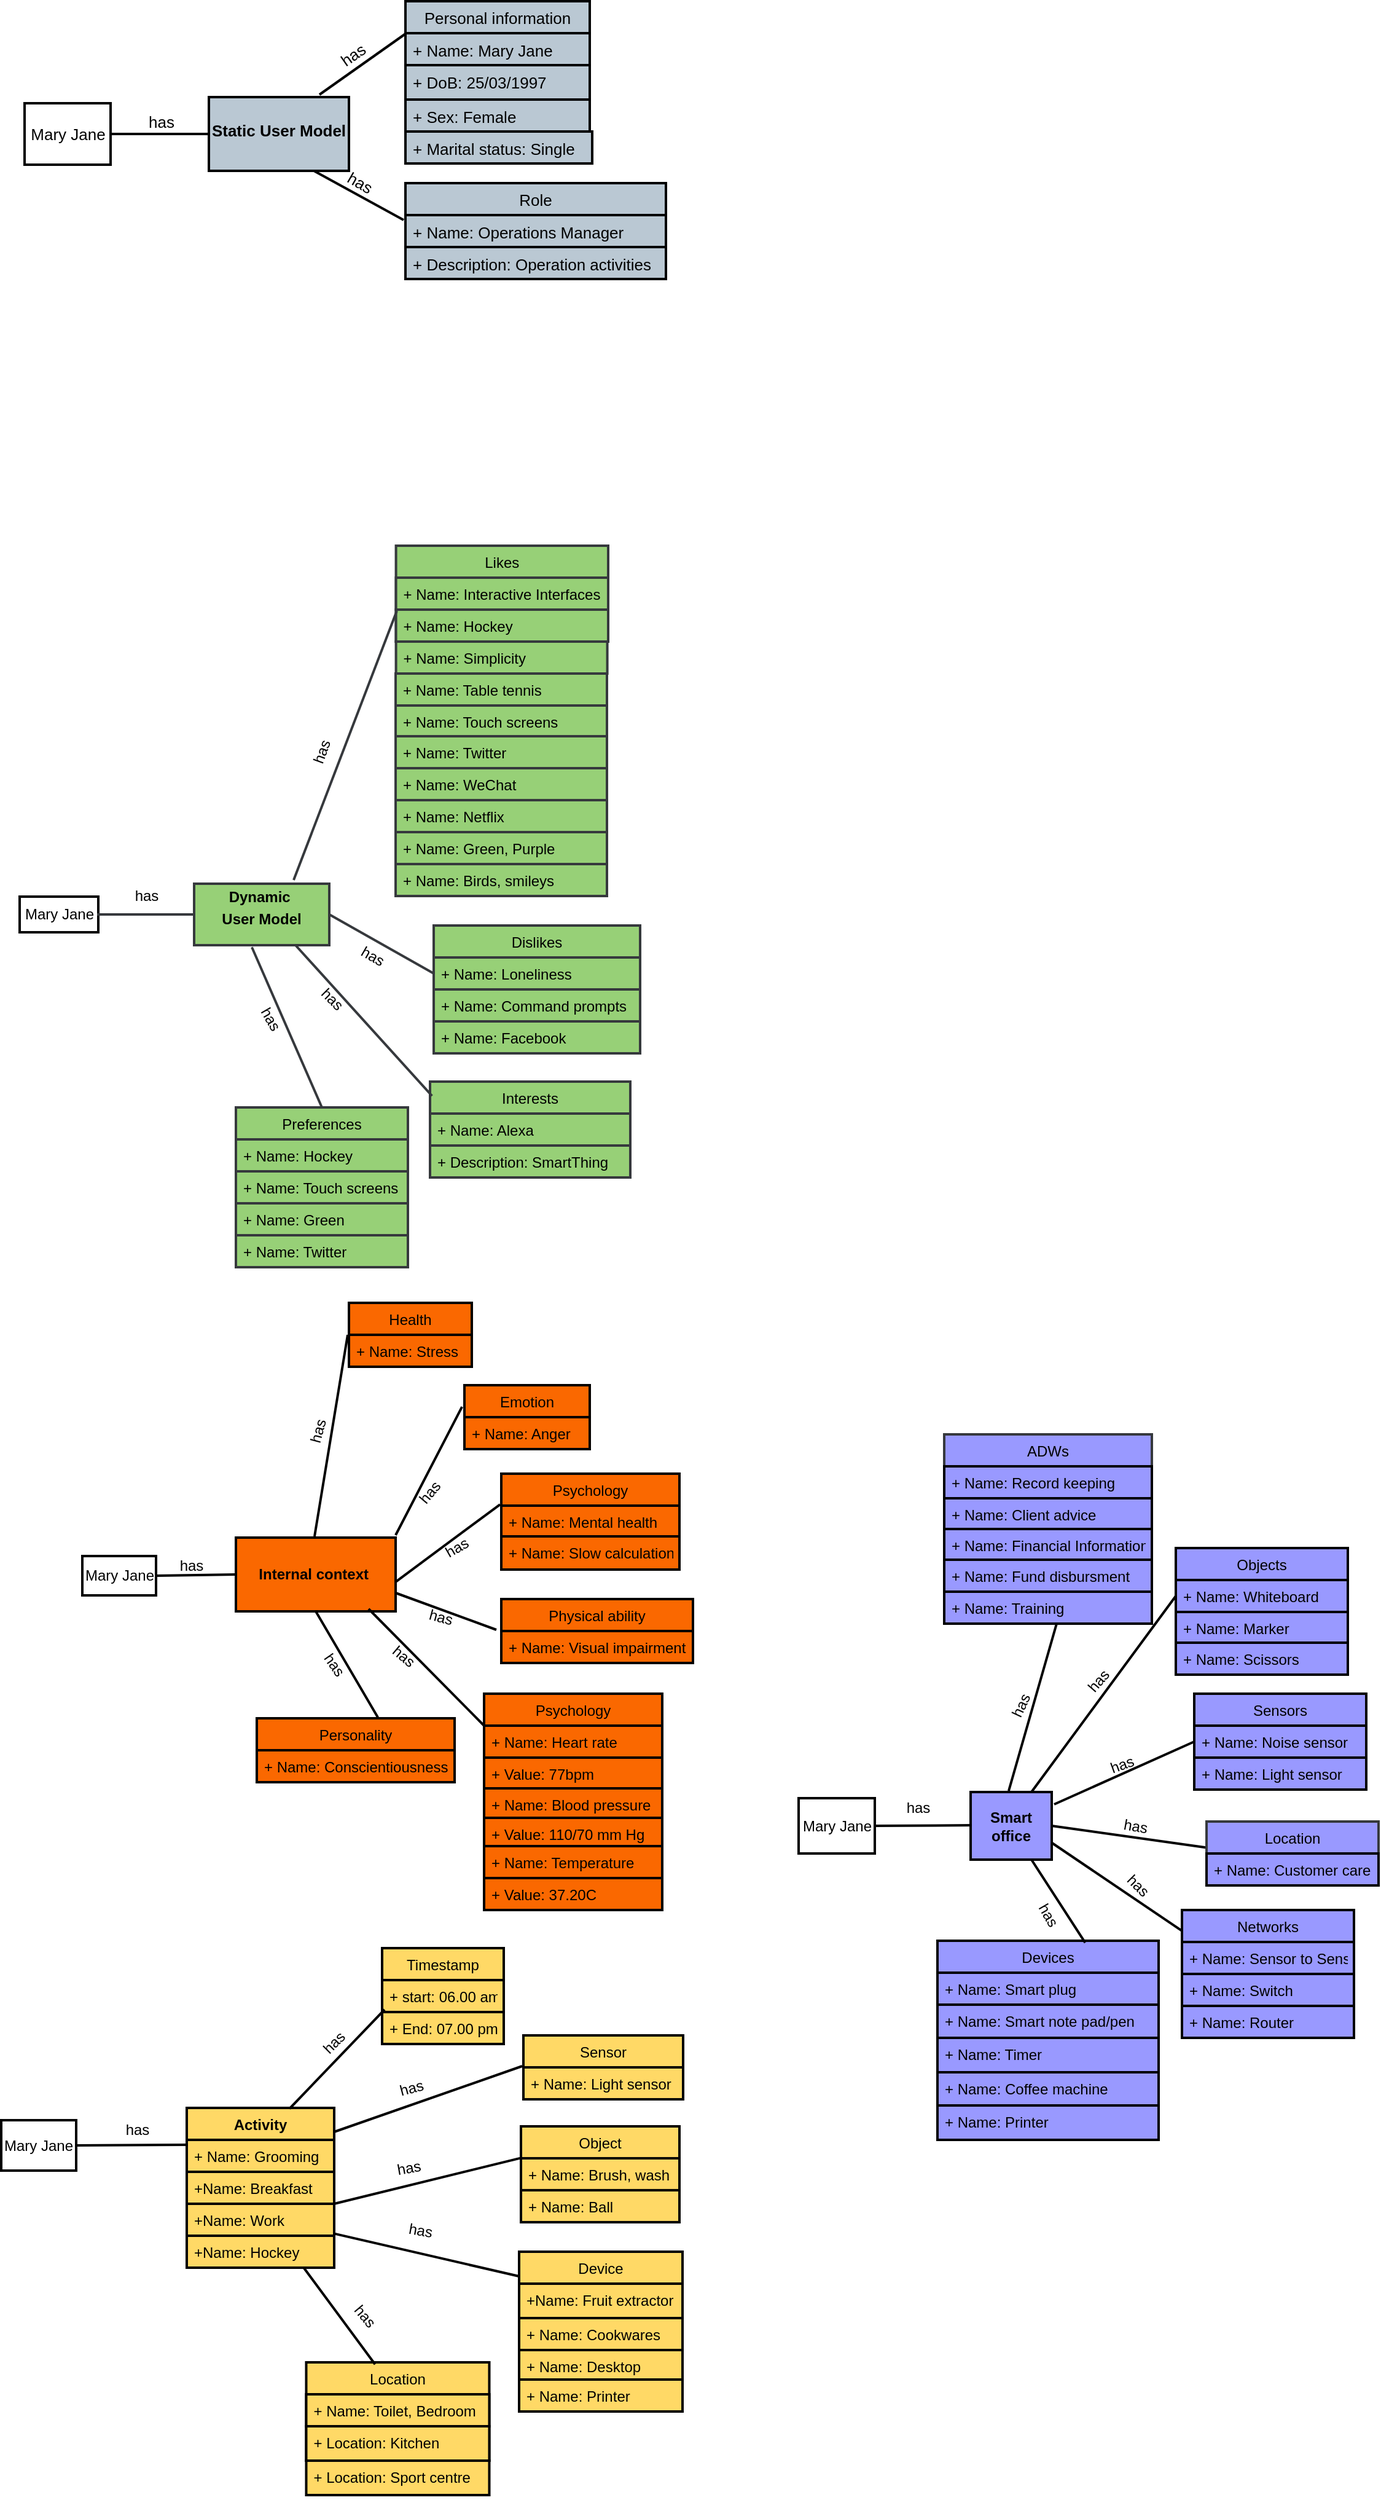 <mxfile version="20.5.3" type="github">
  <diagram id="Bp2Dv1LTaWJT7jzbfcM8" name="Page-1">
    <mxGraphModel dx="1422" dy="1513" grid="0" gridSize="10" guides="1" tooltips="1" connect="1" arrows="1" fold="1" page="1" pageScale="1" pageWidth="827" pageHeight="1169" math="0" shadow="0">
      <root>
        <mxCell id="0" />
        <mxCell id="1" parent="0" />
        <mxCell id="ATSnxGeb57XHxsGHP6tk-2" value="Personal information" style="swimlane;fontStyle=0;childLayout=stackLayout;horizontal=1;startSize=26;fillColor=#BAC8D3;horizontalStack=0;resizeParent=1;resizeParentMax=0;resizeLast=0;collapsible=1;marginBottom=0;strokeColor=#000000;strokeWidth=2;fontSize=13;" parent="1" vertex="1">
          <mxGeometry x="-442" y="-273" width="150" height="106" as="geometry" />
        </mxCell>
        <mxCell id="ATSnxGeb57XHxsGHP6tk-3" value="+ Name: Mary Jane" style="text;strokeColor=#000000;fillColor=#bac8d3;align=left;verticalAlign=top;spacingLeft=4;spacingRight=4;overflow=hidden;rotatable=0;points=[[0,0.5],[1,0.5]];portConstraint=eastwest;strokeWidth=2;fontSize=13;" parent="ATSnxGeb57XHxsGHP6tk-2" vertex="1">
          <mxGeometry y="26" width="150" height="26" as="geometry" />
        </mxCell>
        <mxCell id="ATSnxGeb57XHxsGHP6tk-4" value="+ DoB: 25/03/1997" style="text;strokeColor=#000000;fillColor=#bac8d3;align=left;verticalAlign=top;spacingLeft=4;spacingRight=4;overflow=hidden;rotatable=0;points=[[0,0.5],[1,0.5]];portConstraint=eastwest;strokeWidth=2;fontSize=13;" parent="ATSnxGeb57XHxsGHP6tk-2" vertex="1">
          <mxGeometry y="52" width="150" height="28" as="geometry" />
        </mxCell>
        <mxCell id="ATSnxGeb57XHxsGHP6tk-5" value="+ Sex: Female" style="text;strokeColor=#000000;fillColor=#bac8d3;align=left;verticalAlign=top;spacingLeft=4;spacingRight=4;overflow=hidden;rotatable=0;points=[[0,0.5],[1,0.5]];portConstraint=eastwest;strokeWidth=2;fontSize=13;" parent="ATSnxGeb57XHxsGHP6tk-2" vertex="1">
          <mxGeometry y="80" width="150" height="26" as="geometry" />
        </mxCell>
        <mxCell id="ATSnxGeb57XHxsGHP6tk-6" value="Role" style="swimlane;fontStyle=0;childLayout=stackLayout;horizontal=1;startSize=26;fillColor=#bac8d3;horizontalStack=0;resizeParent=1;resizeParentMax=0;resizeLast=0;collapsible=1;marginBottom=0;strokeColor=#000000;strokeWidth=2;fontSize=13;" parent="1" vertex="1">
          <mxGeometry x="-442" y="-125" width="212" height="78" as="geometry" />
        </mxCell>
        <mxCell id="ATSnxGeb57XHxsGHP6tk-7" value="+ Name: Operations Manager" style="text;strokeColor=#000000;fillColor=#bac8d3;align=left;verticalAlign=top;spacingLeft=4;spacingRight=4;overflow=hidden;rotatable=0;points=[[0,0.5],[1,0.5]];portConstraint=eastwest;strokeWidth=2;fontSize=13;" parent="ATSnxGeb57XHxsGHP6tk-6" vertex="1">
          <mxGeometry y="26" width="212" height="26" as="geometry" />
        </mxCell>
        <mxCell id="ATSnxGeb57XHxsGHP6tk-8" value="+ Description: Operation activities" style="text;strokeColor=#000000;fillColor=#bac8d3;align=left;verticalAlign=top;spacingLeft=4;spacingRight=4;overflow=hidden;rotatable=0;points=[[0,0.5],[1,0.5]];portConstraint=eastwest;strokeWidth=2;fontSize=13;" parent="ATSnxGeb57XHxsGHP6tk-6" vertex="1">
          <mxGeometry y="52" width="212" height="26" as="geometry" />
        </mxCell>
        <mxCell id="ATSnxGeb57XHxsGHP6tk-9" value="" style="endArrow=none;html=1;rounded=0;fillColor=#bac8d3;strokeColor=#000000;strokeWidth=2;entryX=0;entryY=0.25;entryDx=0;entryDy=0;fontSize=13;" parent="1" target="ATSnxGeb57XHxsGHP6tk-2" edge="1">
          <mxGeometry width="50" height="50" relative="1" as="geometry">
            <mxPoint x="-512" y="-197" as="sourcePoint" />
            <mxPoint x="-282" y="-315" as="targetPoint" />
          </mxGeometry>
        </mxCell>
        <mxCell id="ATSnxGeb57XHxsGHP6tk-10" value="" style="endArrow=none;html=1;rounded=0;exitX=0.75;exitY=1;exitDx=0;exitDy=0;entryX=-0.007;entryY=0.154;entryDx=0;entryDy=0;entryPerimeter=0;fillColor=#bac8d3;strokeColor=#000000;strokeWidth=2;fontSize=13;" parent="1" source="ATSnxGeb57XHxsGHP6tk-13" target="ATSnxGeb57XHxsGHP6tk-7" edge="1">
          <mxGeometry width="50" height="50" relative="1" as="geometry">
            <mxPoint x="-397" y="-175" as="sourcePoint" />
            <mxPoint x="-282" y="-115" as="targetPoint" />
          </mxGeometry>
        </mxCell>
        <mxCell id="ATSnxGeb57XHxsGHP6tk-11" value="has" style="text;html=1;align=center;verticalAlign=middle;resizable=0;points=[];autosize=1;rotation=30;strokeWidth=0;strokeColor=none;fontSize=13;" parent="1" vertex="1">
          <mxGeometry x="-495" y="-136" width="31" height="20" as="geometry" />
        </mxCell>
        <mxCell id="ATSnxGeb57XHxsGHP6tk-12" value="Mary Jane" style="html=1;strokeWidth=2;strokeColor=#000000;fontSize=13;" parent="1" vertex="1">
          <mxGeometry x="-752" y="-190" width="70" height="50" as="geometry" />
        </mxCell>
        <mxCell id="ATSnxGeb57XHxsGHP6tk-13" value="&lt;p style=&quot;margin: 4px 0px 0px; text-align: center; font-size: 13px;&quot;&gt;&lt;br style=&quot;font-size: 13px;&quot;&gt;&lt;b style=&quot;font-size: 13px;&quot;&gt;Static User Model&lt;/b&gt;&lt;/p&gt;" style="verticalAlign=top;align=left;overflow=fill;fontSize=13;fontFamily=Helvetica;html=1;strokeColor=#000000;strokeWidth=2;fillColor=#bac8d3;" parent="1" vertex="1">
          <mxGeometry x="-602" y="-195" width="114" height="60" as="geometry" />
        </mxCell>
        <mxCell id="ATSnxGeb57XHxsGHP6tk-14" value="" style="endArrow=none;html=1;rounded=0;strokeWidth=2;entryX=0;entryY=0.5;entryDx=0;entryDy=0;strokeColor=#000000;fontSize=13;" parent="1" target="ATSnxGeb57XHxsGHP6tk-13" edge="1">
          <mxGeometry width="50" height="50" relative="1" as="geometry">
            <mxPoint x="-682" y="-165" as="sourcePoint" />
            <mxPoint x="-532" y="-215" as="targetPoint" />
          </mxGeometry>
        </mxCell>
        <mxCell id="ATSnxGeb57XHxsGHP6tk-15" value="has" style="text;html=1;align=center;verticalAlign=middle;resizable=0;points=[];autosize=1;rotation=-35;strokeWidth=0;strokeColor=none;fontSize=13;" parent="1" vertex="1">
          <mxGeometry x="-501" y="-239" width="31" height="20" as="geometry" />
        </mxCell>
        <mxCell id="ATSnxGeb57XHxsGHP6tk-16" value="has" style="text;html=1;align=center;verticalAlign=middle;resizable=0;points=[];autosize=1;strokeColor=none;fillColor=none;fontSize=13;" parent="1" vertex="1">
          <mxGeometry x="-657" y="-185" width="31" height="20" as="geometry" />
        </mxCell>
        <mxCell id="ATSnxGeb57XHxsGHP6tk-17" value="+ Marital status: Single" style="text;strokeColor=#000000;fillColor=#bac8d3;align=left;verticalAlign=top;spacingLeft=4;spacingRight=4;overflow=hidden;rotatable=0;points=[[0,0.5],[1,0.5]];portConstraint=eastwest;strokeWidth=2;fontSize=13;" parent="1" vertex="1">
          <mxGeometry x="-442" y="-167" width="152" height="26" as="geometry" />
        </mxCell>
        <mxCell id="ATSnxGeb57XHxsGHP6tk-18" value="Mary Jane" style="html=1;strokeWidth=2;" parent="1" vertex="1">
          <mxGeometry x="-756" y="455.5" width="64" height="29" as="geometry" />
        </mxCell>
        <mxCell id="ATSnxGeb57XHxsGHP6tk-19" value="&lt;p style=&quot;margin: 0px ; margin-top: 4px ; text-align: center&quot;&gt;&lt;b&gt;Dynamic&amp;nbsp;&lt;/b&gt;&lt;/p&gt;&lt;p style=&quot;margin: 0px ; margin-top: 4px ; text-align: center&quot;&gt;&lt;b&gt;User Model&lt;/b&gt;&lt;/p&gt;" style="verticalAlign=top;align=left;overflow=fill;fontSize=12;fontFamily=Helvetica;html=1;strokeColor=#36393d;strokeWidth=2;fillColor=#97D077;" parent="1" vertex="1">
          <mxGeometry x="-614" y="445" width="110" height="50" as="geometry" />
        </mxCell>
        <mxCell id="ATSnxGeb57XHxsGHP6tk-20" value="" style="endArrow=none;html=1;rounded=0;strokeWidth=2;entryX=0;entryY=0.5;entryDx=0;entryDy=0;fillColor=#cdeb8b;strokeColor=#36393d;" parent="1" target="ATSnxGeb57XHxsGHP6tk-19" edge="1">
          <mxGeometry width="50" height="50" relative="1" as="geometry">
            <mxPoint x="-693" y="470" as="sourcePoint" />
            <mxPoint x="-614" y="465" as="targetPoint" />
          </mxGeometry>
        </mxCell>
        <mxCell id="ATSnxGeb57XHxsGHP6tk-21" value="has" style="text;html=1;align=center;verticalAlign=middle;resizable=0;points=[];autosize=1;strokeColor=#FFFFFF;fillColor=#FFFFFF;strokeWidth=2;" parent="1" vertex="1">
          <mxGeometry x="-668" y="445" width="30" height="20" as="geometry" />
        </mxCell>
        <mxCell id="ATSnxGeb57XHxsGHP6tk-22" value="Likes" style="swimlane;fontStyle=0;childLayout=stackLayout;horizontal=1;startSize=26;fillColor=#97D077;horizontalStack=0;resizeParent=1;resizeParentMax=0;resizeLast=0;collapsible=1;marginBottom=0;strokeColor=#36393d;strokeWidth=2;" parent="1" vertex="1">
          <mxGeometry x="-449.71" y="170" width="172.71" height="78" as="geometry" />
        </mxCell>
        <mxCell id="ATSnxGeb57XHxsGHP6tk-23" value="+ Name: Interactive Interfaces" style="text;strokeColor=#36393d;fillColor=#97D077;align=left;verticalAlign=top;spacingLeft=4;spacingRight=4;overflow=hidden;rotatable=0;points=[[0,0.5],[1,0.5]];portConstraint=eastwest;strokeWidth=2;" parent="ATSnxGeb57XHxsGHP6tk-22" vertex="1">
          <mxGeometry y="26" width="172.71" height="26" as="geometry" />
        </mxCell>
        <mxCell id="ATSnxGeb57XHxsGHP6tk-24" value="+ Name: Hockey" style="text;strokeColor=#36393d;fillColor=#97D077;align=left;verticalAlign=top;spacingLeft=4;spacingRight=4;overflow=hidden;rotatable=0;points=[[0,0.5],[1,0.5]];portConstraint=eastwest;strokeWidth=2;" parent="ATSnxGeb57XHxsGHP6tk-22" vertex="1">
          <mxGeometry y="52" width="172.71" height="26" as="geometry" />
        </mxCell>
        <mxCell id="ATSnxGeb57XHxsGHP6tk-25" value="Dislikes" style="swimlane;fontStyle=0;childLayout=stackLayout;horizontal=1;startSize=26;fillColor=#97D077;horizontalStack=0;resizeParent=1;resizeParentMax=0;resizeLast=0;collapsible=1;marginBottom=0;strokeColor=#36393d;strokeWidth=2;" parent="1" vertex="1">
          <mxGeometry x="-419" y="479" width="168" height="78" as="geometry" />
        </mxCell>
        <mxCell id="ATSnxGeb57XHxsGHP6tk-26" value="+ Name: Loneliness" style="text;strokeColor=#36393d;fillColor=#97D077;align=left;verticalAlign=top;spacingLeft=4;spacingRight=4;overflow=hidden;rotatable=0;points=[[0,0.5],[1,0.5]];portConstraint=eastwest;strokeWidth=2;" parent="ATSnxGeb57XHxsGHP6tk-25" vertex="1">
          <mxGeometry y="26" width="168" height="26" as="geometry" />
        </mxCell>
        <mxCell id="ATSnxGeb57XHxsGHP6tk-27" value="+ Name: Command prompts" style="text;strokeColor=#36393d;fillColor=#97D077;align=left;verticalAlign=top;spacingLeft=4;spacingRight=4;overflow=hidden;rotatable=0;points=[[0,0.5],[1,0.5]];portConstraint=eastwest;strokeWidth=2;" parent="ATSnxGeb57XHxsGHP6tk-25" vertex="1">
          <mxGeometry y="52" width="168" height="26" as="geometry" />
        </mxCell>
        <mxCell id="ATSnxGeb57XHxsGHP6tk-28" value="Preferences" style="swimlane;fontStyle=0;childLayout=stackLayout;horizontal=1;startSize=26;fillColor=#97D077;horizontalStack=0;resizeParent=1;resizeParentMax=0;resizeLast=0;collapsible=1;marginBottom=0;strokeColor=#36393d;strokeWidth=2;" parent="1" vertex="1">
          <mxGeometry x="-580" y="627" width="140" height="78" as="geometry" />
        </mxCell>
        <mxCell id="ATSnxGeb57XHxsGHP6tk-29" value="+ Name: Hockey" style="text;strokeColor=#36393d;fillColor=#97D077;align=left;verticalAlign=top;spacingLeft=4;spacingRight=4;overflow=hidden;rotatable=0;points=[[0,0.5],[1,0.5]];portConstraint=eastwest;strokeWidth=2;" parent="ATSnxGeb57XHxsGHP6tk-28" vertex="1">
          <mxGeometry y="26" width="140" height="26" as="geometry" />
        </mxCell>
        <mxCell id="ATSnxGeb57XHxsGHP6tk-30" value="+ Name: Touch screens" style="text;strokeColor=#36393d;fillColor=#97D077;align=left;verticalAlign=top;spacingLeft=4;spacingRight=4;overflow=hidden;rotatable=0;points=[[0,0.5],[1,0.5]];portConstraint=eastwest;strokeWidth=2;" parent="ATSnxGeb57XHxsGHP6tk-28" vertex="1">
          <mxGeometry y="52" width="140" height="26" as="geometry" />
        </mxCell>
        <mxCell id="ATSnxGeb57XHxsGHP6tk-31" value="Interests" style="swimlane;fontStyle=0;childLayout=stackLayout;horizontal=1;startSize=26;fillColor=#97D077;horizontalStack=0;resizeParent=1;resizeParentMax=0;resizeLast=0;collapsible=1;marginBottom=0;strokeColor=#36393d;strokeWidth=2;" parent="1" vertex="1">
          <mxGeometry x="-422" y="606" width="163" height="78" as="geometry" />
        </mxCell>
        <mxCell id="ATSnxGeb57XHxsGHP6tk-32" value="+ Name: Alexa" style="text;strokeColor=#36393d;fillColor=#97D077;align=left;verticalAlign=top;spacingLeft=4;spacingRight=4;overflow=hidden;rotatable=0;points=[[0,0.5],[1,0.5]];portConstraint=eastwest;strokeWidth=2;" parent="ATSnxGeb57XHxsGHP6tk-31" vertex="1">
          <mxGeometry y="26" width="163" height="26" as="geometry" />
        </mxCell>
        <mxCell id="ATSnxGeb57XHxsGHP6tk-33" value="+ Description: SmartThing" style="text;strokeColor=#36393d;fillColor=#97D077;align=left;verticalAlign=top;spacingLeft=4;spacingRight=4;overflow=hidden;rotatable=0;points=[[0,0.5],[1,0.5]];portConstraint=eastwest;strokeWidth=2;" parent="ATSnxGeb57XHxsGHP6tk-31" vertex="1">
          <mxGeometry y="52" width="163" height="26" as="geometry" />
        </mxCell>
        <mxCell id="ATSnxGeb57XHxsGHP6tk-34" value="" style="endArrow=none;html=1;rounded=0;strokeWidth=2;fillColor=#cdeb8b;strokeColor=#36393d;entryX=0.004;entryY=0.038;entryDx=0;entryDy=0;entryPerimeter=0;" parent="1" target="ATSnxGeb57XHxsGHP6tk-24" edge="1">
          <mxGeometry width="50" height="50" relative="1" as="geometry">
            <mxPoint x="-533" y="442" as="sourcePoint" />
            <mxPoint x="-450" y="310" as="targetPoint" />
          </mxGeometry>
        </mxCell>
        <mxCell id="ATSnxGeb57XHxsGHP6tk-35" value="" style="endArrow=none;html=1;rounded=0;strokeWidth=2;exitX=1;exitY=0.5;exitDx=0;exitDy=0;entryX=0;entryY=0.5;entryDx=0;entryDy=0;fillColor=#cdeb8b;strokeColor=#36393d;" parent="1" source="ATSnxGeb57XHxsGHP6tk-19" target="ATSnxGeb57XHxsGHP6tk-25" edge="1">
          <mxGeometry width="50" height="50" relative="1" as="geometry">
            <mxPoint x="-563" y="585" as="sourcePoint" />
            <mxPoint x="-433" y="505" as="targetPoint" />
          </mxGeometry>
        </mxCell>
        <mxCell id="ATSnxGeb57XHxsGHP6tk-36" value="" style="endArrow=none;html=1;rounded=0;strokeWidth=2;entryX=0.427;entryY=1.033;entryDx=0;entryDy=0;entryPerimeter=0;fillColor=#cdeb8b;strokeColor=#36393d;exitX=0.5;exitY=0;exitDx=0;exitDy=0;" parent="1" source="ATSnxGeb57XHxsGHP6tk-28" target="ATSnxGeb57XHxsGHP6tk-19" edge="1">
          <mxGeometry width="50" height="50" relative="1" as="geometry">
            <mxPoint x="-566" y="625" as="sourcePoint" />
            <mxPoint x="-583" y="553" as="targetPoint" />
          </mxGeometry>
        </mxCell>
        <mxCell id="ATSnxGeb57XHxsGHP6tk-37" value="" style="endArrow=none;html=1;rounded=0;strokeWidth=2;exitX=0.75;exitY=1;exitDx=0;exitDy=0;fillColor=#cdeb8b;strokeColor=#36393d;entryX=0.01;entryY=0.149;entryDx=0;entryDy=0;entryPerimeter=0;" parent="1" source="ATSnxGeb57XHxsGHP6tk-19" target="ATSnxGeb57XHxsGHP6tk-31" edge="1">
          <mxGeometry width="50" height="50" relative="1" as="geometry">
            <mxPoint x="-533" y="585" as="sourcePoint" />
            <mxPoint x="-425" y="614" as="targetPoint" />
          </mxGeometry>
        </mxCell>
        <mxCell id="ATSnxGeb57XHxsGHP6tk-38" value="has" style="text;html=1;align=center;verticalAlign=middle;resizable=0;points=[];autosize=1;strokeColor=#FFFFFF;fillColor=#FFFFFF;rotation=-70;strokeWidth=0;" parent="1" vertex="1">
          <mxGeometry x="-525" y="328" width="30" height="20" as="geometry" />
        </mxCell>
        <mxCell id="ATSnxGeb57XHxsGHP6tk-39" value="has" style="text;html=1;align=center;verticalAlign=middle;resizable=0;points=[];autosize=1;strokeColor=#FFFFFF;fillColor=#FFFFFF;rotation=30;strokeWidth=0;" parent="1" vertex="1">
          <mxGeometry x="-484" y="494" width="30" height="20" as="geometry" />
        </mxCell>
        <mxCell id="ATSnxGeb57XHxsGHP6tk-40" value="has" style="text;html=1;align=center;verticalAlign=middle;resizable=0;points=[];autosize=1;rotation=45;" parent="1" vertex="1">
          <mxGeometry x="-516.76" y="529" width="30" height="20" as="geometry" />
        </mxCell>
        <mxCell id="ATSnxGeb57XHxsGHP6tk-41" value="has" style="text;html=1;align=center;verticalAlign=middle;resizable=0;points=[];autosize=1;rotation=60;" parent="1" vertex="1">
          <mxGeometry x="-567" y="545" width="30" height="20" as="geometry" />
        </mxCell>
        <mxCell id="ATSnxGeb57XHxsGHP6tk-42" value="+ Name: Table tennis" style="text;strokeColor=#36393d;fillColor=#97D077;align=left;verticalAlign=top;spacingLeft=4;spacingRight=4;overflow=hidden;rotatable=0;points=[[0,0.5],[1,0.5]];portConstraint=eastwest;strokeWidth=2;" parent="1" vertex="1">
          <mxGeometry x="-450" y="274" width="172" height="26" as="geometry" />
        </mxCell>
        <mxCell id="ATSnxGeb57XHxsGHP6tk-43" value="+ Name: Touch screens" style="text;strokeColor=#36393d;fillColor=#97D077;align=left;verticalAlign=top;spacingLeft=4;spacingRight=4;overflow=hidden;rotatable=0;points=[[0,0.5],[1,0.5]];portConstraint=eastwest;strokeWidth=2;" parent="1" vertex="1">
          <mxGeometry x="-450" y="300" width="172" height="26" as="geometry" />
        </mxCell>
        <mxCell id="ATSnxGeb57XHxsGHP6tk-45" value="+ Name: Twitter" style="text;strokeColor=#36393d;fillColor=#97D077;align=left;verticalAlign=top;spacingLeft=4;spacingRight=4;overflow=hidden;rotatable=0;points=[[0,0.5],[1,0.5]];portConstraint=eastwest;strokeWidth=2;" parent="1" vertex="1">
          <mxGeometry x="-450" y="325" width="172" height="26" as="geometry" />
        </mxCell>
        <mxCell id="ATSnxGeb57XHxsGHP6tk-46" value="+ Name: WeChat" style="text;strokeColor=#36393d;fillColor=#97D077;align=left;verticalAlign=top;spacingLeft=4;spacingRight=4;overflow=hidden;rotatable=0;points=[[0,0.5],[1,0.5]];portConstraint=eastwest;strokeWidth=2;" parent="1" vertex="1">
          <mxGeometry x="-450" y="351" width="172" height="26" as="geometry" />
        </mxCell>
        <mxCell id="ATSnxGeb57XHxsGHP6tk-47" value="+ Name: Netflix" style="text;strokeColor=#36393d;fillColor=#97D077;align=left;verticalAlign=top;spacingLeft=4;spacingRight=4;overflow=hidden;rotatable=0;points=[[0,0.5],[1,0.5]];portConstraint=eastwest;strokeWidth=2;" parent="1" vertex="1">
          <mxGeometry x="-450" y="377" width="172" height="26" as="geometry" />
        </mxCell>
        <mxCell id="ATSnxGeb57XHxsGHP6tk-48" value="+ Name: Facebook" style="text;strokeColor=#36393d;fillColor=#97D077;align=left;verticalAlign=top;spacingLeft=4;spacingRight=4;overflow=hidden;rotatable=0;points=[[0,0.5],[1,0.5]];portConstraint=eastwest;strokeWidth=2;" parent="1" vertex="1">
          <mxGeometry x="-419" y="557" width="168" height="26" as="geometry" />
        </mxCell>
        <mxCell id="ATSnxGeb57XHxsGHP6tk-49" value="Mary Jane" style="html=1;fontSize=12;strokeWidth=2;" parent="1" vertex="1">
          <mxGeometry x="-705" y="992" width="60" height="32" as="geometry" />
        </mxCell>
        <mxCell id="ATSnxGeb57XHxsGHP6tk-50" value="Psychology" style="swimlane;fontStyle=0;align=center;verticalAlign=top;childLayout=stackLayout;horizontal=1;startSize=26;horizontalStack=0;resizeParent=1;resizeParentMax=0;resizeLast=0;collapsible=1;marginBottom=0;fillColor=#fa6800;strokeColor=#000000;strokeWidth=2;fontColor=#000000;fontSize=12;" parent="1" vertex="1">
          <mxGeometry x="-364" y="925" width="145" height="52" as="geometry" />
        </mxCell>
        <mxCell id="ATSnxGeb57XHxsGHP6tk-51" value="+ Name: Mental health" style="text;strokeColor=#000000;fillColor=#fa6800;align=left;verticalAlign=top;spacingLeft=4;spacingRight=4;overflow=hidden;rotatable=0;points=[[0,0.5],[1,0.5]];portConstraint=eastwest;strokeWidth=2;fontColor=#000000;fontSize=12;" parent="ATSnxGeb57XHxsGHP6tk-50" vertex="1">
          <mxGeometry y="26" width="145" height="26" as="geometry" />
        </mxCell>
        <mxCell id="ATSnxGeb57XHxsGHP6tk-53" value="Health" style="swimlane;fontStyle=0;align=center;verticalAlign=top;childLayout=stackLayout;horizontal=1;startSize=26;horizontalStack=0;resizeParent=1;resizeParentMax=0;resizeLast=0;collapsible=1;marginBottom=0;fillColor=#fa6800;strokeColor=#000000;strokeWidth=2;fontColor=#000000;fontSize=12;" parent="1" vertex="1">
          <mxGeometry x="-488" y="786" width="100" height="52" as="geometry" />
        </mxCell>
        <mxCell id="ATSnxGeb57XHxsGHP6tk-54" value="+ Name: Stress" style="text;strokeColor=#000000;fillColor=#fa6800;align=left;verticalAlign=top;spacingLeft=4;spacingRight=4;overflow=hidden;rotatable=0;points=[[0,0.5],[1,0.5]];portConstraint=eastwest;strokeWidth=2;fontColor=#000000;fontSize=12;" parent="ATSnxGeb57XHxsGHP6tk-53" vertex="1">
          <mxGeometry y="26" width="100" height="26" as="geometry" />
        </mxCell>
        <mxCell id="ATSnxGeb57XHxsGHP6tk-56" value="Emotion" style="swimlane;fontStyle=0;align=center;verticalAlign=top;childLayout=stackLayout;horizontal=1;startSize=26;horizontalStack=0;resizeParent=1;resizeParentMax=0;resizeLast=0;collapsible=1;marginBottom=0;fillColor=#FA6800;strokeColor=#000000;strokeWidth=2;fontColor=#000000;fontSize=12;" parent="1" vertex="1">
          <mxGeometry x="-394" y="853" width="102" height="52" as="geometry" />
        </mxCell>
        <mxCell id="ATSnxGeb57XHxsGHP6tk-57" value="+ Name: Anger" style="text;strokeColor=#000000;fillColor=#fa6800;align=left;verticalAlign=top;spacingLeft=4;spacingRight=4;overflow=hidden;rotatable=0;points=[[0,0.5],[1,0.5]];portConstraint=eastwest;strokeWidth=2;fontColor=#000000;fontSize=12;" parent="ATSnxGeb57XHxsGHP6tk-56" vertex="1">
          <mxGeometry y="26" width="102" height="26" as="geometry" />
        </mxCell>
        <mxCell id="ATSnxGeb57XHxsGHP6tk-62" value="" style="endArrow=none;html=1;rounded=0;fontSize=12;strokeWidth=2;entryX=0;entryY=0.5;entryDx=0;entryDy=0;" parent="1" edge="1">
          <mxGeometry width="50" height="50" relative="1" as="geometry">
            <mxPoint x="-516" y="976" as="sourcePoint" />
            <mxPoint x="-489" y="812" as="targetPoint" />
          </mxGeometry>
        </mxCell>
        <mxCell id="ATSnxGeb57XHxsGHP6tk-63" value="" style="endArrow=none;html=1;rounded=0;exitX=1;exitY=0.25;exitDx=0;exitDy=0;entryX=-0.019;entryY=0.337;entryDx=0;entryDy=0;entryPerimeter=0;fontSize=12;strokeWidth=2;" parent="1" target="ATSnxGeb57XHxsGHP6tk-56" edge="1">
          <mxGeometry width="50" height="50" relative="1" as="geometry">
            <mxPoint x="-450" y="975" as="sourcePoint" />
            <mxPoint x="-350" y="932" as="targetPoint" />
          </mxGeometry>
        </mxCell>
        <mxCell id="ATSnxGeb57XHxsGHP6tk-64" value="" style="endArrow=none;html=1;rounded=0;exitX=1;exitY=0.962;exitDx=0;exitDy=0;entryX=0;entryY=-0.038;entryDx=0;entryDy=0;entryPerimeter=0;exitPerimeter=0;fontSize=12;strokeWidth=2;" parent="1" edge="1">
          <mxGeometry width="50" height="50" relative="1" as="geometry">
            <mxPoint x="-450" y="1013.012" as="sourcePoint" />
            <mxPoint x="-365" y="950.012" as="targetPoint" />
          </mxGeometry>
        </mxCell>
        <mxCell id="ATSnxGeb57XHxsGHP6tk-66" value="" style="endArrow=none;html=1;rounded=0;exitX=1;exitY=0.5;exitDx=0;exitDy=0;entryX=0;entryY=0.5;entryDx=0;entryDy=0;fontSize=12;strokeWidth=2;" parent="1" source="ATSnxGeb57XHxsGHP6tk-49" target="ATSnxGeb57XHxsGHP6tk-77" edge="1">
          <mxGeometry width="50" height="50" relative="1" as="geometry">
            <mxPoint x="-660" y="1032" as="sourcePoint" />
            <mxPoint x="-590" y="1007.994" as="targetPoint" />
          </mxGeometry>
        </mxCell>
        <mxCell id="ATSnxGeb57XHxsGHP6tk-67" value="has" style="text;html=1;strokeColor=none;fillColor=none;align=center;verticalAlign=middle;whiteSpace=wrap;rounded=0;fontSize=12;strokeWidth=2;" parent="1" vertex="1">
          <mxGeometry x="-646" y="985" width="60" height="30" as="geometry" />
        </mxCell>
        <mxCell id="ATSnxGeb57XHxsGHP6tk-68" value="has" style="text;html=1;strokeColor=none;fillColor=none;align=center;verticalAlign=middle;whiteSpace=wrap;rounded=0;rotation=-75;fontSize=12;strokeWidth=2;" parent="1" vertex="1">
          <mxGeometry x="-542.76" y="875" width="60" height="30" as="geometry" />
        </mxCell>
        <mxCell id="ATSnxGeb57XHxsGHP6tk-69" value="has" style="text;html=1;strokeColor=none;fillColor=none;align=center;verticalAlign=middle;whiteSpace=wrap;rounded=0;rotation=-50;fontSize=12;strokeWidth=2;" parent="1" vertex="1">
          <mxGeometry x="-451.73" y="925" width="60" height="30" as="geometry" />
        </mxCell>
        <mxCell id="ATSnxGeb57XHxsGHP6tk-70" value="has" style="text;html=1;strokeColor=none;fillColor=none;align=center;verticalAlign=middle;whiteSpace=wrap;rounded=0;rotation=-30;fontSize=12;strokeWidth=2;" parent="1" vertex="1">
          <mxGeometry x="-429.56" y="970" width="60" height="30" as="geometry" />
        </mxCell>
        <mxCell id="ATSnxGeb57XHxsGHP6tk-72" value="Physical ability" style="swimlane;fontStyle=0;align=center;verticalAlign=top;childLayout=stackLayout;horizontal=1;startSize=26;horizontalStack=0;resizeParent=1;resizeParentMax=0;resizeLast=0;collapsible=1;marginBottom=0;fillColor=#FA6800;strokeColor=#000000;strokeWidth=2;fontColor=#000000;fontSize=12;" parent="1" vertex="1">
          <mxGeometry x="-364" y="1027" width="156" height="52" as="geometry" />
        </mxCell>
        <mxCell id="ATSnxGeb57XHxsGHP6tk-73" value="+ Name: Visual impairment" style="text;strokeColor=#000000;fillColor=#FA6800;align=left;verticalAlign=top;spacingLeft=4;spacingRight=4;overflow=hidden;rotatable=0;points=[[0,0.5],[1,0.5]];portConstraint=eastwest;strokeWidth=2;fontColor=#000000;fontSize=12;" parent="ATSnxGeb57XHxsGHP6tk-72" vertex="1">
          <mxGeometry y="26" width="156" height="26" as="geometry" />
        </mxCell>
        <mxCell id="ATSnxGeb57XHxsGHP6tk-75" value="" style="endArrow=none;html=1;rounded=0;startArrow=none;exitX=1;exitY=0.75;exitDx=0;exitDy=0;fontSize=12;strokeWidth=2;" parent="1" source="ATSnxGeb57XHxsGHP6tk-77" edge="1">
          <mxGeometry width="50" height="50" relative="1" as="geometry">
            <mxPoint x="-510" y="1042" as="sourcePoint" />
            <mxPoint x="-368" y="1052" as="targetPoint" />
          </mxGeometry>
        </mxCell>
        <mxCell id="ATSnxGeb57XHxsGHP6tk-76" value="has" style="text;html=1;strokeColor=none;fillColor=none;align=center;verticalAlign=middle;whiteSpace=wrap;rounded=0;rotation=15;fontSize=12;strokeWidth=2;" parent="1" vertex="1">
          <mxGeometry x="-443" y="1027" width="60" height="30" as="geometry" />
        </mxCell>
        <mxCell id="ATSnxGeb57XHxsGHP6tk-77" value="&lt;b style=&quot;font-size: 12px;&quot;&gt;Internal context&amp;nbsp;&lt;/b&gt;" style="rounded=0;whiteSpace=wrap;html=1;strokeColor=#000000;strokeWidth=2;fillColor=#FA6800;fontSize=12;" parent="1" vertex="1">
          <mxGeometry x="-580" y="977" width="130" height="60" as="geometry" />
        </mxCell>
        <mxCell id="ATSnxGeb57XHxsGHP6tk-78" value="Personality" style="swimlane;fontStyle=0;align=center;verticalAlign=top;childLayout=stackLayout;horizontal=1;startSize=26;horizontalStack=0;resizeParent=1;resizeParentMax=0;resizeLast=0;collapsible=1;marginBottom=0;fillColor=#FA6800;strokeColor=#000000;strokeWidth=2;fontColor=#000000;fontSize=12;" parent="1" vertex="1">
          <mxGeometry x="-563" y="1124" width="161" height="52" as="geometry" />
        </mxCell>
        <mxCell id="ATSnxGeb57XHxsGHP6tk-79" value="+ Name: Conscientiousness" style="text;strokeColor=#000000;fillColor=#fa6800;align=left;verticalAlign=top;spacingLeft=4;spacingRight=4;overflow=hidden;rotatable=0;points=[[0,0.5],[1,0.5]];portConstraint=eastwest;strokeWidth=2;fontColor=#000000;fontSize=12;" parent="ATSnxGeb57XHxsGHP6tk-78" vertex="1">
          <mxGeometry y="26" width="161" height="26" as="geometry" />
        </mxCell>
        <mxCell id="ATSnxGeb57XHxsGHP6tk-81" value="+ Name: Slow calculations" style="text;strokeColor=#000000;fillColor=#fa6800;align=left;verticalAlign=top;spacingLeft=4;spacingRight=4;overflow=hidden;rotatable=0;points=[[0,0.5],[1,0.5]];portConstraint=eastwest;strokeWidth=2;fontColor=#000000;fontSize=12;" parent="1" vertex="1">
          <mxGeometry x="-364" y="976" width="145" height="27" as="geometry" />
        </mxCell>
        <mxCell id="ATSnxGeb57XHxsGHP6tk-83" value="" style="endArrow=none;html=1;rounded=0;exitX=0.612;exitY=-0.015;exitDx=0;exitDy=0;entryX=0.5;entryY=1;entryDx=0;entryDy=0;strokeWidth=2;fontSize=12;exitPerimeter=0;" parent="1" source="ATSnxGeb57XHxsGHP6tk-78" target="ATSnxGeb57XHxsGHP6tk-77" edge="1">
          <mxGeometry width="50" height="50" relative="1" as="geometry">
            <mxPoint x="-680" y="1080" as="sourcePoint" />
            <mxPoint x="-630" y="1030" as="targetPoint" />
          </mxGeometry>
        </mxCell>
        <mxCell id="ATSnxGeb57XHxsGHP6tk-84" value="has" style="text;html=1;strokeColor=none;fillColor=none;align=center;verticalAlign=middle;whiteSpace=wrap;rounded=0;rotation=55;fontSize=12;strokeWidth=2;" parent="1" vertex="1">
          <mxGeometry x="-529.76" y="1066" width="60" height="30" as="geometry" />
        </mxCell>
        <mxCell id="ATSnxGeb57XHxsGHP6tk-85" value="Mary Jane" style="rounded=0;whiteSpace=wrap;html=1;fontSize=12;strokeColor=#000000;strokeWidth=2;fillColor=#FFFFFF;" parent="1" vertex="1">
          <mxGeometry x="-771" y="1451" width="61" height="41" as="geometry" />
        </mxCell>
        <mxCell id="ATSnxGeb57XHxsGHP6tk-89" value="Sensor" style="swimlane;fontStyle=0;align=center;verticalAlign=top;childLayout=stackLayout;horizontal=1;startSize=26;horizontalStack=0;resizeParent=1;resizeParentMax=0;resizeLast=0;collapsible=1;marginBottom=0;fontSize=12;strokeColor=#000000;strokeWidth=2;fillColor=#FFD966;fontColor=#000000;" parent="1" vertex="1">
          <mxGeometry x="-346" y="1382" width="130" height="52" as="geometry" />
        </mxCell>
        <mxCell id="ATSnxGeb57XHxsGHP6tk-90" value="+ Name: Light sensor" style="text;strokeColor=#000000;fillColor=#FFD966;align=left;verticalAlign=top;spacingLeft=4;spacingRight=4;overflow=hidden;rotatable=0;points=[[0,0.5],[1,0.5]];portConstraint=eastwest;fontSize=12;fontStyle=0;fontColor=#000000;strokeWidth=2;" parent="ATSnxGeb57XHxsGHP6tk-89" vertex="1">
          <mxGeometry y="26" width="130" height="26" as="geometry" />
        </mxCell>
        <mxCell id="ATSnxGeb57XHxsGHP6tk-92" value="Device" style="swimlane;fontStyle=0;align=center;verticalAlign=top;childLayout=stackLayout;horizontal=1;startSize=26;horizontalStack=0;resizeParent=1;resizeParentMax=0;resizeLast=0;collapsible=1;marginBottom=0;fontSize=12;strokeColor=#000000;strokeWidth=2;fillColor=#FFD966;fontColor=#000000;" parent="1" vertex="1">
          <mxGeometry x="-349.5" y="1558" width="133" height="80" as="geometry" />
        </mxCell>
        <mxCell id="ATSnxGeb57XHxsGHP6tk-94" value="+Name: Fruit extractor" style="text;strokeColor=#000000;fillColor=#FFD966;align=left;verticalAlign=top;spacingLeft=4;spacingRight=4;overflow=hidden;rotatable=0;points=[[0,0.5],[1,0.5]];portConstraint=eastwest;fontSize=12;fontStyle=0;fontColor=#000000;strokeWidth=2;" parent="ATSnxGeb57XHxsGHP6tk-92" vertex="1">
          <mxGeometry y="26" width="133" height="28" as="geometry" />
        </mxCell>
        <mxCell id="ATSnxGeb57XHxsGHP6tk-93" value="+ Name: Cookwares" style="text;strokeColor=#000000;fillColor=#FFD966;align=left;verticalAlign=top;spacingLeft=4;spacingRight=4;overflow=hidden;rotatable=0;points=[[0,0.5],[1,0.5]];portConstraint=eastwest;fontSize=12;fontStyle=0;fontColor=#000000;strokeWidth=2;" parent="ATSnxGeb57XHxsGHP6tk-92" vertex="1">
          <mxGeometry y="54" width="133" height="26" as="geometry" />
        </mxCell>
        <mxCell id="ATSnxGeb57XHxsGHP6tk-95" value="Timestamp" style="swimlane;fontStyle=0;align=center;verticalAlign=top;childLayout=stackLayout;horizontal=1;startSize=26;horizontalStack=0;resizeParent=1;resizeParentMax=0;resizeLast=0;collapsible=1;marginBottom=0;fontSize=12;strokeColor=#000000;strokeWidth=2;fillColor=#FFD966;fontColor=#000000;" parent="1" vertex="1">
          <mxGeometry x="-461" y="1311" width="99" height="78" as="geometry" />
        </mxCell>
        <mxCell id="ATSnxGeb57XHxsGHP6tk-96" value="+ start: 06.00 am" style="text;strokeColor=#000000;fillColor=#FFD966;align=left;verticalAlign=top;spacingLeft=4;spacingRight=4;overflow=hidden;rotatable=0;points=[[0,0.5],[1,0.5]];portConstraint=eastwest;fontSize=12;fontStyle=0;fontColor=#000000;strokeWidth=2;" parent="ATSnxGeb57XHxsGHP6tk-95" vertex="1">
          <mxGeometry y="26" width="99" height="26" as="geometry" />
        </mxCell>
        <mxCell id="ATSnxGeb57XHxsGHP6tk-97" value="+ End: 07.00 pm" style="text;strokeColor=#000000;fillColor=#FFD966;align=left;verticalAlign=top;spacingLeft=4;spacingRight=4;overflow=hidden;rotatable=0;points=[[0,0.5],[1,0.5]];portConstraint=eastwest;fontSize=12;fontStyle=0;fontColor=#000000;strokeWidth=2;" parent="ATSnxGeb57XHxsGHP6tk-95" vertex="1">
          <mxGeometry y="52" width="99" height="26" as="geometry" />
        </mxCell>
        <mxCell id="ATSnxGeb57XHxsGHP6tk-98" value="Activity" style="swimlane;fontStyle=1;align=center;verticalAlign=top;childLayout=stackLayout;horizontal=1;startSize=26;horizontalStack=0;resizeParent=1;resizeParentMax=0;resizeLast=0;collapsible=1;marginBottom=0;fontSize=12;strokeColor=#000000;strokeWidth=2;fillColor=#FFD966;fontColor=#000000;" parent="1" vertex="1">
          <mxGeometry x="-620" y="1441" width="120" height="78" as="geometry" />
        </mxCell>
        <mxCell id="ATSnxGeb57XHxsGHP6tk-99" value="+ Name: Grooming" style="text;strokeColor=#000000;fillColor=#FFD966;align=left;verticalAlign=top;spacingLeft=4;spacingRight=4;overflow=hidden;rotatable=0;points=[[0,0.5],[1,0.5]];portConstraint=eastwest;fontSize=12;fontStyle=0;fontColor=#000000;strokeWidth=2;" parent="ATSnxGeb57XHxsGHP6tk-98" vertex="1">
          <mxGeometry y="26" width="120" height="26" as="geometry" />
        </mxCell>
        <mxCell id="ATSnxGeb57XHxsGHP6tk-100" value="+Name: Breakfast" style="text;strokeColor=#000000;fillColor=#FFD966;align=left;verticalAlign=top;spacingLeft=4;spacingRight=4;overflow=hidden;rotatable=0;points=[[0,0.5],[1,0.5]];portConstraint=eastwest;fontSize=12;fontStyle=0;fontColor=#000000;strokeWidth=2;" parent="ATSnxGeb57XHxsGHP6tk-98" vertex="1">
          <mxGeometry y="52" width="120" height="26" as="geometry" />
        </mxCell>
        <mxCell id="ATSnxGeb57XHxsGHP6tk-101" value="Location" style="swimlane;fontStyle=0;align=center;verticalAlign=top;childLayout=stackLayout;horizontal=1;startSize=26;horizontalStack=0;resizeParent=1;resizeParentMax=0;resizeLast=0;collapsible=1;marginBottom=0;fontSize=12;strokeColor=#000000;strokeWidth=2;fillColor=#FFD966;fontColor=#000000;" parent="1" vertex="1">
          <mxGeometry x="-522.76" y="1648" width="149" height="80" as="geometry" />
        </mxCell>
        <mxCell id="ATSnxGeb57XHxsGHP6tk-102" value="+ Name: Toilet, Bedroom" style="text;strokeColor=#000000;fillColor=#FFD966;align=left;verticalAlign=top;spacingLeft=4;spacingRight=4;overflow=hidden;rotatable=0;points=[[0,0.5],[1,0.5]];portConstraint=eastwest;fontSize=12;fontStyle=0;fontColor=#000000;strokeWidth=2;" parent="ATSnxGeb57XHxsGHP6tk-101" vertex="1">
          <mxGeometry y="26" width="149" height="26" as="geometry" />
        </mxCell>
        <mxCell id="ATSnxGeb57XHxsGHP6tk-103" value="+ Location: Kitchen" style="text;strokeColor=#000000;fillColor=#FFD966;align=left;verticalAlign=top;spacingLeft=4;spacingRight=4;overflow=hidden;rotatable=0;points=[[0,0.5],[1,0.5]];portConstraint=eastwest;fontSize=12;fontStyle=0;fontColor=#000000;strokeWidth=2;" parent="ATSnxGeb57XHxsGHP6tk-101" vertex="1">
          <mxGeometry y="52" width="149" height="28" as="geometry" />
        </mxCell>
        <mxCell id="ATSnxGeb57XHxsGHP6tk-104" value="" style="endArrow=none;html=1;rounded=0;fontSize=12;entryX=0;entryY=0.5;entryDx=0;entryDy=0;strokeWidth=2;strokeColor=#000000;exitX=0.697;exitY=0.008;exitDx=0;exitDy=0;exitPerimeter=0;" parent="1" source="ATSnxGeb57XHxsGHP6tk-98" edge="1">
          <mxGeometry width="50" height="50" relative="1" as="geometry">
            <mxPoint x="-530" y="1434" as="sourcePoint" />
            <mxPoint x="-459" y="1361" as="targetPoint" />
          </mxGeometry>
        </mxCell>
        <mxCell id="ATSnxGeb57XHxsGHP6tk-105" value="" style="endArrow=none;html=1;rounded=0;fontSize=12;exitX=1;exitY=0.25;exitDx=0;exitDy=0;strokeWidth=2;strokeColor=#000000;" parent="1" source="ATSnxGeb57XHxsGHP6tk-98" edge="1">
          <mxGeometry width="50" height="50" relative="1" as="geometry">
            <mxPoint x="-370" y="1444" as="sourcePoint" />
            <mxPoint x="-347" y="1407" as="targetPoint" />
          </mxGeometry>
        </mxCell>
        <mxCell id="ATSnxGeb57XHxsGHP6tk-106" value="" style="endArrow=none;html=1;rounded=0;fontSize=12;exitX=1;exitY=1;exitDx=0;exitDy=0;strokeWidth=2;strokeColor=#000000;entryX=-0.003;entryY=-0.007;entryDx=0;entryDy=0;entryPerimeter=0;" parent="1" source="ATSnxGeb57XHxsGHP6tk-98" target="4mZyQIbSrQmDaLUyoQBC-3" edge="1">
          <mxGeometry width="50" height="50" relative="1" as="geometry">
            <mxPoint x="-520" y="1524" as="sourcePoint" />
            <mxPoint x="-345" y="1594" as="targetPoint" />
          </mxGeometry>
        </mxCell>
        <mxCell id="ATSnxGeb57XHxsGHP6tk-107" value="" style="endArrow=none;html=1;rounded=0;fontSize=12;strokeWidth=2;strokeColor=#000000;exitX=0.376;exitY=0.02;exitDx=0;exitDy=0;exitPerimeter=0;" parent="1" source="ATSnxGeb57XHxsGHP6tk-101" edge="1">
          <mxGeometry width="50" height="50" relative="1" as="geometry">
            <mxPoint x="-444" y="1678" as="sourcePoint" />
            <mxPoint x="-527" y="1568" as="targetPoint" />
          </mxGeometry>
        </mxCell>
        <mxCell id="ATSnxGeb57XHxsGHP6tk-108" value="" style="endArrow=none;html=1;rounded=0;fontSize=12;strokeWidth=2;strokeColor=#000000;entryX=0;entryY=0.25;entryDx=0;entryDy=0;exitX=0.997;exitY=0.931;exitDx=0;exitDy=0;exitPerimeter=0;" parent="1" source="ATSnxGeb57XHxsGHP6tk-122" target="ATSnxGeb57XHxsGHP6tk-92" edge="1">
          <mxGeometry width="50" height="50" relative="1" as="geometry">
            <mxPoint x="-496" y="1539" as="sourcePoint" />
            <mxPoint x="-400" y="1630" as="targetPoint" />
          </mxGeometry>
        </mxCell>
        <mxCell id="ATSnxGeb57XHxsGHP6tk-109" value="has" style="text;html=1;strokeColor=#FFFFFF;fillColor=none;align=center;verticalAlign=middle;whiteSpace=wrap;rounded=0;fontSize=12;rotation=-45;strokeWidth=2;" parent="1" vertex="1">
          <mxGeometry x="-524.26" y="1383.98" width="49" height="9" as="geometry" />
        </mxCell>
        <mxCell id="ATSnxGeb57XHxsGHP6tk-110" value="has" style="text;html=1;strokeColor=#FFFFFF;fillColor=none;align=center;verticalAlign=middle;whiteSpace=wrap;rounded=0;fontSize=12;rotation=-15;strokeWidth=2;" parent="1" vertex="1">
          <mxGeometry x="-456.0" y="1416.0" width="37.62" height="17" as="geometry" />
        </mxCell>
        <mxCell id="ATSnxGeb57XHxsGHP6tk-111" value="has" style="text;html=1;strokeColor=#FFFFFF;fillColor=none;align=center;verticalAlign=middle;whiteSpace=wrap;rounded=0;fontSize=12;rotation=-10;strokeWidth=2;" parent="1" vertex="1">
          <mxGeometry x="-456" y="1480.0" width="34" height="20" as="geometry" />
        </mxCell>
        <mxCell id="ATSnxGeb57XHxsGHP6tk-112" value="has" style="text;html=1;strokeColor=#FFFFFF;fillColor=none;align=center;verticalAlign=middle;whiteSpace=wrap;rounded=0;fontSize=12;rotation=10;strokeWidth=2;" parent="1" vertex="1">
          <mxGeometry x="-451.73" y="1530" width="45" height="21.63" as="geometry" />
        </mxCell>
        <mxCell id="ATSnxGeb57XHxsGHP6tk-113" value="has" style="text;html=1;strokeColor=#FFFFFF;fillColor=none;align=center;verticalAlign=middle;whiteSpace=wrap;rounded=0;fontSize=12;rotation=50;strokeWidth=2;" parent="1" vertex="1">
          <mxGeometry x="-499.71" y="1605" width="50" height="12" as="geometry" />
        </mxCell>
        <mxCell id="ATSnxGeb57XHxsGHP6tk-114" value="has" style="text;html=1;strokeColor=#FFFFFF;fillColor=none;align=center;verticalAlign=middle;whiteSpace=wrap;rounded=0;fontSize=12;rotation=0;strokeWidth=2;" parent="1" vertex="1">
          <mxGeometry x="-690" y="1444" width="60" height="30" as="geometry" />
        </mxCell>
        <mxCell id="ATSnxGeb57XHxsGHP6tk-115" value="" style="endArrow=none;html=1;rounded=0;fontSize=12;strokeColor=#000000;strokeWidth=2;exitX=1;exitY=0.5;exitDx=0;exitDy=0;" parent="1" source="ATSnxGeb57XHxsGHP6tk-85" edge="1">
          <mxGeometry width="50" height="50" relative="1" as="geometry">
            <mxPoint x="-660" y="1514" as="sourcePoint" />
            <mxPoint x="-620" y="1471" as="targetPoint" />
          </mxGeometry>
        </mxCell>
        <mxCell id="ATSnxGeb57XHxsGHP6tk-117" value="+ Name: Green, Purple" style="text;strokeColor=#36393d;fillColor=#97D077;align=left;verticalAlign=top;spacingLeft=4;spacingRight=4;overflow=hidden;rotatable=0;points=[[0,0.5],[1,0.5]];portConstraint=eastwest;strokeWidth=2;" parent="1" vertex="1">
          <mxGeometry x="-450" y="403" width="172" height="26" as="geometry" />
        </mxCell>
        <mxCell id="ATSnxGeb57XHxsGHP6tk-118" value="+ Name: Birds, smileys" style="text;strokeColor=#36393d;fillColor=#97D077;align=left;verticalAlign=top;spacingLeft=4;spacingRight=4;overflow=hidden;rotatable=0;points=[[0,0.5],[1,0.5]];portConstraint=eastwest;strokeWidth=2;" parent="1" vertex="1">
          <mxGeometry x="-450" y="429" width="172" height="26" as="geometry" />
        </mxCell>
        <mxCell id="ATSnxGeb57XHxsGHP6tk-119" value="+ Name: Simplicity" style="text;strokeColor=#36393d;fillColor=#97D077;align=left;verticalAlign=top;spacingLeft=4;spacingRight=4;overflow=hidden;rotatable=0;points=[[0,0.5],[1,0.5]];portConstraint=eastwest;strokeWidth=2;" parent="1" vertex="1">
          <mxGeometry x="-449.71" y="248" width="172" height="26" as="geometry" />
        </mxCell>
        <mxCell id="ATSnxGeb57XHxsGHP6tk-122" value="+Name: Work" style="text;strokeColor=#000000;fillColor=#FFD966;align=left;verticalAlign=top;spacingLeft=4;spacingRight=4;overflow=hidden;rotatable=0;points=[[0,0.5],[1,0.5]];portConstraint=eastwest;fontSize=12;fontStyle=0;fontColor=#000000;strokeWidth=2;" parent="1" vertex="1">
          <mxGeometry x="-620" y="1519" width="120" height="26" as="geometry" />
        </mxCell>
        <mxCell id="ATSnxGeb57XHxsGHP6tk-123" value="+Name: Hockey" style="text;strokeColor=#000000;fillColor=#FFD966;align=left;verticalAlign=top;spacingLeft=4;spacingRight=4;overflow=hidden;rotatable=0;points=[[0,0.5],[1,0.5]];portConstraint=eastwest;fontSize=12;fontStyle=0;fontColor=#000000;strokeWidth=2;" parent="1" vertex="1">
          <mxGeometry x="-620" y="1545" width="120" height="26" as="geometry" />
        </mxCell>
        <mxCell id="ATSnxGeb57XHxsGHP6tk-124" value="+ Location: Sport centre" style="text;strokeColor=#000000;fillColor=#FFD966;align=left;verticalAlign=top;spacingLeft=4;spacingRight=4;overflow=hidden;rotatable=0;points=[[0,0.5],[1,0.5]];portConstraint=eastwest;fontSize=12;fontStyle=0;fontColor=#000000;strokeWidth=2;" parent="1" vertex="1">
          <mxGeometry x="-522.76" y="1728" width="149" height="28" as="geometry" />
        </mxCell>
        <mxCell id="ATSnxGeb57XHxsGHP6tk-209" value="Mary Jane" style="html=1;strokeColor=#000000;strokeWidth=2;fillColor=#FFFFFF;" parent="1" vertex="1">
          <mxGeometry x="-122" y="1189" width="62" height="45" as="geometry" />
        </mxCell>
        <mxCell id="ATSnxGeb57XHxsGHP6tk-210" value="Objects" style="swimlane;fontStyle=0;childLayout=stackLayout;horizontal=1;startSize=26;fillColor=#9999FF;horizontalStack=0;resizeParent=1;resizeParentMax=0;resizeLast=0;collapsible=1;marginBottom=0;strokeColor=#000000;strokeWidth=2;" parent="1" vertex="1">
          <mxGeometry x="185" y="985.5" width="140" height="78" as="geometry" />
        </mxCell>
        <mxCell id="ATSnxGeb57XHxsGHP6tk-211" value="+ Name: Whiteboard" style="text;strokeColor=#000000;fillColor=#9999FF;align=left;verticalAlign=top;spacingLeft=4;spacingRight=4;overflow=hidden;rotatable=0;points=[[0,0.5],[1,0.5]];portConstraint=eastwest;strokeWidth=2;" parent="ATSnxGeb57XHxsGHP6tk-210" vertex="1">
          <mxGeometry y="26" width="140" height="26" as="geometry" />
        </mxCell>
        <mxCell id="ATSnxGeb57XHxsGHP6tk-212" value="+ Name: Marker" style="text;strokeColor=#000000;fillColor=#9999FF;align=left;verticalAlign=top;spacingLeft=4;spacingRight=4;overflow=hidden;rotatable=0;points=[[0,0.5],[1,0.5]];portConstraint=eastwest;strokeWidth=2;" parent="ATSnxGeb57XHxsGHP6tk-210" vertex="1">
          <mxGeometry y="52" width="140" height="26" as="geometry" />
        </mxCell>
        <mxCell id="ATSnxGeb57XHxsGHP6tk-213" value="Devices" style="swimlane;fontStyle=0;childLayout=stackLayout;horizontal=1;startSize=26;fillColor=#9999FF;horizontalStack=0;resizeParent=1;resizeParentMax=0;resizeLast=0;collapsible=1;marginBottom=0;strokeColor=#000000;strokeWidth=2;" parent="1" vertex="1">
          <mxGeometry x="-9" y="1305" width="180" height="80" as="geometry" />
        </mxCell>
        <mxCell id="ATSnxGeb57XHxsGHP6tk-214" value="+ Name: Smart plug" style="text;strokeColor=#000000;fillColor=#9999FF;align=left;verticalAlign=top;spacingLeft=4;spacingRight=4;overflow=hidden;rotatable=0;points=[[0,0.5],[1,0.5]];portConstraint=eastwest;strokeWidth=2;" parent="ATSnxGeb57XHxsGHP6tk-213" vertex="1">
          <mxGeometry y="26" width="180" height="26" as="geometry" />
        </mxCell>
        <mxCell id="ATSnxGeb57XHxsGHP6tk-215" value="+ Name: Smart note pad/pen" style="text;strokeColor=#000000;fillColor=#9999FF;align=left;verticalAlign=top;spacingLeft=4;spacingRight=4;overflow=hidden;rotatable=0;points=[[0,0.5],[1,0.5]];portConstraint=eastwest;strokeWidth=2;" parent="ATSnxGeb57XHxsGHP6tk-213" vertex="1">
          <mxGeometry y="52" width="180" height="28" as="geometry" />
        </mxCell>
        <mxCell id="ATSnxGeb57XHxsGHP6tk-216" value="Sensors" style="swimlane;fontStyle=0;childLayout=stackLayout;horizontal=1;startSize=26;fillColor=#9999FF;horizontalStack=0;resizeParent=1;resizeParentMax=0;resizeLast=0;collapsible=1;marginBottom=0;strokeColor=#000000;strokeWidth=2;" parent="1" vertex="1">
          <mxGeometry x="200" y="1104" width="140" height="78" as="geometry" />
        </mxCell>
        <mxCell id="ATSnxGeb57XHxsGHP6tk-217" value="+ Name: Noise sensor" style="text;strokeColor=#000000;fillColor=#9999FF;align=left;verticalAlign=top;spacingLeft=4;spacingRight=4;overflow=hidden;rotatable=0;points=[[0,0.5],[1,0.5]];portConstraint=eastwest;strokeWidth=2;" parent="ATSnxGeb57XHxsGHP6tk-216" vertex="1">
          <mxGeometry y="26" width="140" height="26" as="geometry" />
        </mxCell>
        <mxCell id="ATSnxGeb57XHxsGHP6tk-218" value="+ Name: Light sensor" style="text;strokeColor=#000000;fillColor=#9999FF;align=left;verticalAlign=top;spacingLeft=4;spacingRight=4;overflow=hidden;rotatable=0;points=[[0,0.5],[1,0.5]];portConstraint=eastwest;strokeWidth=2;" parent="ATSnxGeb57XHxsGHP6tk-216" vertex="1">
          <mxGeometry y="52" width="140" height="26" as="geometry" />
        </mxCell>
        <mxCell id="ATSnxGeb57XHxsGHP6tk-219" value="Networks" style="swimlane;fontStyle=0;childLayout=stackLayout;horizontal=1;startSize=26;fillColor=#9999FF;horizontalStack=0;resizeParent=1;resizeParentMax=0;resizeLast=0;collapsible=1;marginBottom=0;strokeColor=#000000;strokeWidth=2;" parent="1" vertex="1">
          <mxGeometry x="190" y="1280" width="140" height="104" as="geometry" />
        </mxCell>
        <mxCell id="ATSnxGeb57XHxsGHP6tk-220" value="+ Name: Sensor to Sensor" style="text;strokeColor=#000000;fillColor=#9999FF;align=left;verticalAlign=top;spacingLeft=4;spacingRight=4;overflow=hidden;rotatable=0;points=[[0,0.5],[1,0.5]];portConstraint=eastwest;strokeWidth=2;" parent="ATSnxGeb57XHxsGHP6tk-219" vertex="1">
          <mxGeometry y="26" width="140" height="26" as="geometry" />
        </mxCell>
        <mxCell id="ATSnxGeb57XHxsGHP6tk-221" value="+ Name: Switch" style="text;strokeColor=#000000;fillColor=#9999FF;align=left;verticalAlign=top;spacingLeft=4;spacingRight=4;overflow=hidden;rotatable=0;points=[[0,0.5],[1,0.5]];portConstraint=eastwest;strokeWidth=2;" parent="ATSnxGeb57XHxsGHP6tk-219" vertex="1">
          <mxGeometry y="52" width="140" height="26" as="geometry" />
        </mxCell>
        <mxCell id="ATSnxGeb57XHxsGHP6tk-222" value="+ Name: Router" style="text;strokeColor=#000000;fillColor=#9999FF;align=left;verticalAlign=top;spacingLeft=4;spacingRight=4;overflow=hidden;rotatable=0;points=[[0,0.5],[1,0.5]];portConstraint=eastwest;strokeWidth=2;" parent="ATSnxGeb57XHxsGHP6tk-219" vertex="1">
          <mxGeometry y="78" width="140" height="26" as="geometry" />
        </mxCell>
        <mxCell id="ATSnxGeb57XHxsGHP6tk-223" value="" style="endArrow=none;html=1;rounded=0;strokeWidth=2;entryX=0;entryY=0.5;entryDx=0;entryDy=0;exitX=0.75;exitY=0;exitDx=0;exitDy=0;" parent="1" source="ATSnxGeb57XHxsGHP6tk-243" target="ATSnxGeb57XHxsGHP6tk-211" edge="1">
          <mxGeometry width="50" height="50" relative="1" as="geometry">
            <mxPoint x="75" y="1179" as="sourcePoint" />
            <mxPoint x="109" y="1111" as="targetPoint" />
          </mxGeometry>
        </mxCell>
        <mxCell id="ATSnxGeb57XHxsGHP6tk-224" value="" style="endArrow=none;html=1;rounded=0;strokeWidth=2;entryX=0;entryY=0.25;entryDx=0;entryDy=0;exitX=1;exitY=0.5;exitDx=0;exitDy=0;" parent="1" source="ATSnxGeb57XHxsGHP6tk-243" edge="1">
          <mxGeometry width="50" height="50" relative="1" as="geometry">
            <mxPoint x="68" y="1203" as="sourcePoint" />
            <mxPoint x="212" y="1229.5" as="targetPoint" />
          </mxGeometry>
        </mxCell>
        <mxCell id="ATSnxGeb57XHxsGHP6tk-225" value="" style="endArrow=none;html=1;rounded=0;strokeWidth=2;entryX=0;entryY=0.5;entryDx=0;entryDy=0;" parent="1" target="ATSnxGeb57XHxsGHP6tk-217" edge="1">
          <mxGeometry width="50" height="50" relative="1" as="geometry">
            <mxPoint x="86" y="1194" as="sourcePoint" />
            <mxPoint x="212.04" y="1144.008" as="targetPoint" />
          </mxGeometry>
        </mxCell>
        <mxCell id="ATSnxGeb57XHxsGHP6tk-226" value="" style="endArrow=none;html=1;rounded=0;strokeWidth=2;entryX=1;entryY=0.75;entryDx=0;entryDy=0;exitX=0;exitY=0.163;exitDx=0;exitDy=0;exitPerimeter=0;" parent="1" source="ATSnxGeb57XHxsGHP6tk-219" target="ATSnxGeb57XHxsGHP6tk-243" edge="1">
          <mxGeometry width="50" height="50" relative="1" as="geometry">
            <mxPoint x="207" y="1351" as="sourcePoint" />
            <mxPoint x="61.96" y="1237" as="targetPoint" />
          </mxGeometry>
        </mxCell>
        <mxCell id="ATSnxGeb57XHxsGHP6tk-227" value="" style="endArrow=none;html=1;rounded=0;strokeWidth=2;exitX=1;exitY=0.5;exitDx=0;exitDy=0;entryX=0;entryY=0.962;entryDx=0;entryDy=0;entryPerimeter=0;" parent="1" source="ATSnxGeb57XHxsGHP6tk-209" edge="1">
          <mxGeometry width="50" height="50" relative="1" as="geometry">
            <mxPoint x="-40" y="1240" as="sourcePoint" />
            <mxPoint x="20" y="1211.012" as="targetPoint" />
          </mxGeometry>
        </mxCell>
        <mxCell id="ATSnxGeb57XHxsGHP6tk-228" value="has" style="text;html=1;align=center;verticalAlign=middle;resizable=0;points=[];autosize=1;strokeColor=none;fillColor=none;" parent="1" vertex="1">
          <mxGeometry x="-40" y="1187" width="30" height="20" as="geometry" />
        </mxCell>
        <mxCell id="ATSnxGeb57XHxsGHP6tk-229" value="has" style="text;html=1;align=center;verticalAlign=middle;resizable=0;points=[];autosize=1;strokeColor=none;fillColor=none;rotation=-49;" parent="1" vertex="1">
          <mxGeometry x="107" y="1084" width="30" height="20" as="geometry" />
        </mxCell>
        <mxCell id="ATSnxGeb57XHxsGHP6tk-230" value="has" style="text;html=1;align=center;verticalAlign=middle;resizable=0;points=[];autosize=1;strokeColor=none;fillColor=none;rotation=-20;" parent="1" vertex="1">
          <mxGeometry x="126" y="1152" width="30" height="20" as="geometry" />
        </mxCell>
        <mxCell id="ATSnxGeb57XHxsGHP6tk-231" value="has" style="text;html=1;align=center;verticalAlign=middle;resizable=0;points=[];autosize=1;strokeColor=none;fillColor=none;rotation=10;" parent="1" vertex="1">
          <mxGeometry x="137" y="1201.5" width="30" height="20" as="geometry" />
        </mxCell>
        <mxCell id="ATSnxGeb57XHxsGHP6tk-232" value="has" style="text;html=1;align=center;verticalAlign=middle;resizable=0;points=[];autosize=1;strokeColor=none;fillColor=none;rotation=45;" parent="1" vertex="1">
          <mxGeometry x="139" y="1250" width="30" height="20" as="geometry" />
        </mxCell>
        <mxCell id="ATSnxGeb57XHxsGHP6tk-236" value="ADWs" style="swimlane;fontStyle=0;childLayout=stackLayout;horizontal=1;startSize=26;fillColor=#9999FF;horizontalStack=0;resizeParent=1;resizeParentMax=0;resizeLast=0;collapsible=1;marginBottom=0;strokeColor=#36393d;strokeWidth=2;" parent="1" vertex="1">
          <mxGeometry x="-3.5" y="893" width="169" height="78" as="geometry" />
        </mxCell>
        <mxCell id="ATSnxGeb57XHxsGHP6tk-237" value="+ Name: Record keeping" style="text;strokeColor=#000000;fillColor=#9999FF;align=left;verticalAlign=top;spacingLeft=4;spacingRight=4;overflow=hidden;rotatable=0;points=[[0,0.5],[1,0.5]];portConstraint=eastwest;strokeWidth=2;" parent="ATSnxGeb57XHxsGHP6tk-236" vertex="1">
          <mxGeometry y="26" width="169" height="26" as="geometry" />
        </mxCell>
        <mxCell id="ATSnxGeb57XHxsGHP6tk-238" value="+ Name: Client advice" style="text;strokeColor=#000000;fillColor=#9999FF;align=left;verticalAlign=top;spacingLeft=4;spacingRight=4;overflow=hidden;rotatable=0;points=[[0,0.5],[1,0.5]];portConstraint=eastwest;strokeWidth=2;" parent="ATSnxGeb57XHxsGHP6tk-236" vertex="1">
          <mxGeometry y="52" width="169" height="26" as="geometry" />
        </mxCell>
        <mxCell id="ATSnxGeb57XHxsGHP6tk-239" value="" style="endArrow=none;html=1;rounded=0;strokeColor=default;strokeWidth=2;" parent="1" edge="1">
          <mxGeometry width="50" height="50" relative="1" as="geometry">
            <mxPoint x="49" y="1183" as="sourcePoint" />
            <mxPoint x="90" y="1040" as="targetPoint" />
          </mxGeometry>
        </mxCell>
        <mxCell id="ATSnxGeb57XHxsGHP6tk-240" value="" style="endArrow=none;html=1;rounded=0;strokeColor=default;strokeWidth=2;entryX=0.75;entryY=1;entryDx=0;entryDy=0;exitX=0.668;exitY=0.02;exitDx=0;exitDy=0;exitPerimeter=0;" parent="1" source="ATSnxGeb57XHxsGHP6tk-213" target="ATSnxGeb57XHxsGHP6tk-243" edge="1">
          <mxGeometry width="50" height="50" relative="1" as="geometry">
            <mxPoint x="70" y="1360" as="sourcePoint" />
            <mxPoint x="43" y="1264" as="targetPoint" />
          </mxGeometry>
        </mxCell>
        <mxCell id="ATSnxGeb57XHxsGHP6tk-241" value="has" style="text;html=1;align=center;verticalAlign=middle;resizable=0;points=[];autosize=1;strokeColor=none;fillColor=none;rotation=60;" parent="1" vertex="1">
          <mxGeometry x="66" y="1274" width="30" height="20" as="geometry" />
        </mxCell>
        <mxCell id="ATSnxGeb57XHxsGHP6tk-242" value="has" style="text;html=1;align=center;verticalAlign=middle;resizable=0;points=[];autosize=1;strokeColor=none;fillColor=none;rotation=-65;" parent="1" vertex="1">
          <mxGeometry x="44" y="1104" width="30" height="20" as="geometry" />
        </mxCell>
        <mxCell id="ATSnxGeb57XHxsGHP6tk-243" value="&lt;b&gt;Smart office&lt;/b&gt;" style="rounded=0;whiteSpace=wrap;html=1;strokeWidth=2;fillColor=#9999FF;" parent="1" vertex="1">
          <mxGeometry x="18" y="1184" width="66" height="55" as="geometry" />
        </mxCell>
        <mxCell id="ATSnxGeb57XHxsGHP6tk-246" value="Location" style="swimlane;fontStyle=0;childLayout=stackLayout;horizontal=1;startSize=26;fillColor=#9999FF;horizontalStack=0;resizeParent=1;resizeParentMax=0;resizeLast=0;collapsible=1;marginBottom=0;strokeColor=#36393d;strokeWidth=2;" parent="1" vertex="1">
          <mxGeometry x="210" y="1208" width="140" height="52" as="geometry" />
        </mxCell>
        <mxCell id="ATSnxGeb57XHxsGHP6tk-247" value="+ Name: Customer care " style="text;strokeColor=#000000;fillColor=#9999FF;align=left;verticalAlign=top;spacingLeft=4;spacingRight=4;overflow=hidden;rotatable=0;points=[[0,0.5],[1,0.5]];portConstraint=eastwest;strokeWidth=2;" parent="ATSnxGeb57XHxsGHP6tk-246" vertex="1">
          <mxGeometry y="26" width="140" height="26" as="geometry" />
        </mxCell>
        <mxCell id="ATSnxGeb57XHxsGHP6tk-250" value="+ Name: Financial Information" style="text;strokeColor=#000000;fillColor=#9999FF;align=left;verticalAlign=top;spacingLeft=4;spacingRight=4;overflow=hidden;rotatable=0;points=[[0,0.5],[1,0.5]];portConstraint=eastwest;strokeWidth=2;" parent="1" vertex="1">
          <mxGeometry x="-3.5" y="970" width="169" height="26" as="geometry" />
        </mxCell>
        <mxCell id="ATSnxGeb57XHxsGHP6tk-251" value="+ Name: Fund disbursment" style="text;strokeColor=#000000;fillColor=#9999FF;align=left;verticalAlign=top;spacingLeft=4;spacingRight=4;overflow=hidden;rotatable=0;points=[[0,0.5],[1,0.5]];portConstraint=eastwest;strokeWidth=2;" parent="1" vertex="1">
          <mxGeometry x="-3.5" y="995" width="169" height="26" as="geometry" />
        </mxCell>
        <mxCell id="ATSnxGeb57XHxsGHP6tk-252" value="+ Name: Training" style="text;strokeColor=#000000;fillColor=#9999FF;align=left;verticalAlign=top;spacingLeft=4;spacingRight=4;overflow=hidden;rotatable=0;points=[[0,0.5],[1,0.5]];portConstraint=eastwest;strokeWidth=2;" parent="1" vertex="1">
          <mxGeometry x="-3.5" y="1021" width="169" height="26" as="geometry" />
        </mxCell>
        <mxCell id="ATSnxGeb57XHxsGHP6tk-255" value="+ Name: Timer" style="text;strokeColor=#000000;fillColor=#9999FF;align=left;verticalAlign=top;spacingLeft=4;spacingRight=4;overflow=hidden;rotatable=0;points=[[0,0.5],[1,0.5]];portConstraint=eastwest;strokeWidth=2;" parent="1" vertex="1">
          <mxGeometry x="-9" y="1384" width="180" height="28" as="geometry" />
        </mxCell>
        <mxCell id="ATSnxGeb57XHxsGHP6tk-256" value="+ Name: Coffee machine" style="text;strokeColor=#000000;fillColor=#9999FF;align=left;verticalAlign=top;spacingLeft=4;spacingRight=4;overflow=hidden;rotatable=0;points=[[0,0.5],[1,0.5]];portConstraint=eastwest;strokeWidth=2;" parent="1" vertex="1">
          <mxGeometry x="-9" y="1412" width="180" height="28" as="geometry" />
        </mxCell>
        <mxCell id="ATSnxGeb57XHxsGHP6tk-257" value="+ Name: Scissors" style="text;strokeColor=#000000;fillColor=#9999FF;align=left;verticalAlign=top;spacingLeft=4;spacingRight=4;overflow=hidden;rotatable=0;points=[[0,0.5],[1,0.5]];portConstraint=eastwest;strokeWidth=2;" parent="1" vertex="1">
          <mxGeometry x="185" y="1062.5" width="140" height="26" as="geometry" />
        </mxCell>
        <mxCell id="ATSnxGeb57XHxsGHP6tk-258" value="+ Name: Printer" style="text;strokeColor=#000000;fillColor=#9999FF;align=left;verticalAlign=top;spacingLeft=4;spacingRight=4;overflow=hidden;rotatable=0;points=[[0,0.5],[1,0.5]];portConstraint=eastwest;strokeWidth=2;" parent="1" vertex="1">
          <mxGeometry x="-9" y="1439" width="180" height="28" as="geometry" />
        </mxCell>
        <mxCell id="4mZyQIbSrQmDaLUyoQBC-2" value="Object" style="swimlane;fontStyle=0;align=center;verticalAlign=top;childLayout=stackLayout;horizontal=1;startSize=26;horizontalStack=0;resizeParent=1;resizeParentMax=0;resizeLast=0;collapsible=1;marginBottom=0;fontSize=12;strokeColor=#000000;strokeWidth=2;fillColor=#FFD966;fontColor=#000000;" parent="1" vertex="1">
          <mxGeometry x="-348" y="1455.98" width="129" height="78" as="geometry" />
        </mxCell>
        <mxCell id="4mZyQIbSrQmDaLUyoQBC-3" value="+ Name: Brush, wash" style="text;strokeColor=#000000;fillColor=#FFD966;align=left;verticalAlign=top;spacingLeft=4;spacingRight=4;overflow=hidden;rotatable=0;points=[[0,0.5],[1,0.5]];portConstraint=eastwest;fontSize=12;fontStyle=0;fontColor=#000000;strokeWidth=2;" parent="4mZyQIbSrQmDaLUyoQBC-2" vertex="1">
          <mxGeometry y="26" width="129" height="26" as="geometry" />
        </mxCell>
        <mxCell id="4mZyQIbSrQmDaLUyoQBC-8" value="+ Name: Ball" style="text;strokeColor=#000000;fillColor=#FFD966;align=left;verticalAlign=top;spacingLeft=4;spacingRight=4;overflow=hidden;rotatable=0;points=[[0,0.5],[1,0.5]];portConstraint=eastwest;fontSize=12;fontStyle=0;fontColor=#000000;strokeWidth=2;" parent="4mZyQIbSrQmDaLUyoQBC-2" vertex="1">
          <mxGeometry y="52" width="129" height="26" as="geometry" />
        </mxCell>
        <mxCell id="4mZyQIbSrQmDaLUyoQBC-9" value="+ Name: Desktop" style="text;strokeColor=#000000;fillColor=#FFD966;align=left;verticalAlign=top;spacingLeft=4;spacingRight=4;overflow=hidden;rotatable=0;points=[[0,0.5],[1,0.5]];portConstraint=eastwest;fontSize=12;fontStyle=0;fontColor=#000000;strokeWidth=2;" parent="1" vertex="1">
          <mxGeometry x="-349.5" y="1638" width="133" height="26" as="geometry" />
        </mxCell>
        <mxCell id="4mZyQIbSrQmDaLUyoQBC-10" value="+ Name: Printer" style="text;strokeColor=#000000;fillColor=#FFD966;align=left;verticalAlign=top;spacingLeft=4;spacingRight=4;overflow=hidden;rotatable=0;points=[[0,0.5],[1,0.5]];portConstraint=eastwest;fontSize=12;fontStyle=0;fontColor=#000000;strokeWidth=2;" parent="1" vertex="1">
          <mxGeometry x="-349.5" y="1662" width="133" height="26" as="geometry" />
        </mxCell>
        <mxCell id="fBsP0QiXtenmVZq2c5my-1" value="+ Name: Green" style="text;strokeColor=#36393d;fillColor=#97D077;align=left;verticalAlign=top;spacingLeft=4;spacingRight=4;overflow=hidden;rotatable=0;points=[[0,0.5],[1,0.5]];portConstraint=eastwest;strokeWidth=2;" vertex="1" parent="1">
          <mxGeometry x="-580" y="705" width="140" height="26" as="geometry" />
        </mxCell>
        <mxCell id="fBsP0QiXtenmVZq2c5my-2" value="+ Name: Twitter" style="text;strokeColor=#36393d;fillColor=#97D077;align=left;verticalAlign=top;spacingLeft=4;spacingRight=4;overflow=hidden;rotatable=0;points=[[0,0.5],[1,0.5]];portConstraint=eastwest;strokeWidth=2;" vertex="1" parent="1">
          <mxGeometry x="-580" y="731" width="140" height="26" as="geometry" />
        </mxCell>
        <mxCell id="fBsP0QiXtenmVZq2c5my-3" value="Psychology" style="swimlane;fontStyle=0;align=center;verticalAlign=top;childLayout=stackLayout;horizontal=1;startSize=26;horizontalStack=0;resizeParent=1;resizeParentMax=0;resizeLast=0;collapsible=1;marginBottom=0;fillColor=#fa6800;strokeColor=#000000;strokeWidth=2;fontColor=#000000;fontSize=12;" vertex="1" parent="1">
          <mxGeometry x="-378" y="1104" width="145" height="52" as="geometry" />
        </mxCell>
        <mxCell id="fBsP0QiXtenmVZq2c5my-4" value="+ Name: Heart rate" style="text;strokeColor=#000000;fillColor=#fa6800;align=left;verticalAlign=top;spacingLeft=4;spacingRight=4;overflow=hidden;rotatable=0;points=[[0,0.5],[1,0.5]];portConstraint=eastwest;strokeWidth=2;fontColor=#000000;fontSize=12;" vertex="1" parent="fBsP0QiXtenmVZq2c5my-3">
          <mxGeometry y="26" width="145" height="26" as="geometry" />
        </mxCell>
        <mxCell id="fBsP0QiXtenmVZq2c5my-5" value="+ Value: 77bpm" style="text;strokeColor=#000000;fillColor=#fa6800;align=left;verticalAlign=top;spacingLeft=4;spacingRight=4;overflow=hidden;rotatable=0;points=[[0,0.5],[1,0.5]];portConstraint=eastwest;strokeWidth=2;fontColor=#000000;fontSize=12;" vertex="1" parent="1">
          <mxGeometry x="-378" y="1156" width="145" height="26" as="geometry" />
        </mxCell>
        <mxCell id="fBsP0QiXtenmVZq2c5my-6" value="+ Name: Blood pressure" style="text;strokeColor=#000000;fillColor=#fa6800;align=left;verticalAlign=top;spacingLeft=4;spacingRight=4;overflow=hidden;rotatable=0;points=[[0,0.5],[1,0.5]];portConstraint=eastwest;strokeWidth=2;fontColor=#000000;fontSize=12;" vertex="1" parent="1">
          <mxGeometry x="-378" y="1181" width="145" height="26" as="geometry" />
        </mxCell>
        <mxCell id="fBsP0QiXtenmVZq2c5my-7" value="+ Value: 110/70 mm Hg" style="text;strokeColor=#000000;fillColor=#fa6800;align=left;verticalAlign=top;spacingLeft=4;spacingRight=4;overflow=hidden;rotatable=0;points=[[0,0.5],[1,0.5]];portConstraint=eastwest;strokeWidth=2;fontColor=#000000;fontSize=12;" vertex="1" parent="1">
          <mxGeometry x="-378" y="1205" width="145" height="26" as="geometry" />
        </mxCell>
        <mxCell id="fBsP0QiXtenmVZq2c5my-8" value="+ Name: Temperature" style="text;strokeColor=#000000;fillColor=#fa6800;align=left;verticalAlign=top;spacingLeft=4;spacingRight=4;overflow=hidden;rotatable=0;points=[[0,0.5],[1,0.5]];portConstraint=eastwest;strokeWidth=2;fontColor=#000000;fontSize=12;" vertex="1" parent="1">
          <mxGeometry x="-378" y="1228" width="145" height="26" as="geometry" />
        </mxCell>
        <mxCell id="fBsP0QiXtenmVZq2c5my-9" value="+ Value: 37.20C" style="text;strokeColor=#000000;fillColor=#fa6800;align=left;verticalAlign=top;spacingLeft=4;spacingRight=4;overflow=hidden;rotatable=0;points=[[0,0.5],[1,0.5]];portConstraint=eastwest;strokeWidth=2;fontColor=#000000;fontSize=12;" vertex="1" parent="1">
          <mxGeometry x="-378" y="1254" width="145" height="26" as="geometry" />
        </mxCell>
        <mxCell id="fBsP0QiXtenmVZq2c5my-10" value="" style="endArrow=none;html=1;rounded=0;entryX=0;entryY=0.5;entryDx=0;entryDy=0;strokeWidth=2;" edge="1" parent="1" target="fBsP0QiXtenmVZq2c5my-3">
          <mxGeometry width="50" height="50" relative="1" as="geometry">
            <mxPoint x="-472" y="1035" as="sourcePoint" />
            <mxPoint x="-376.955" y="1127" as="targetPoint" />
          </mxGeometry>
        </mxCell>
        <mxCell id="fBsP0QiXtenmVZq2c5my-11" value="has" style="text;html=1;strokeColor=none;fillColor=none;align=center;verticalAlign=middle;whiteSpace=wrap;rounded=0;rotation=40;fontSize=12;strokeWidth=2;" vertex="1" parent="1">
          <mxGeometry x="-473" y="1058.5" width="60" height="30" as="geometry" />
        </mxCell>
      </root>
    </mxGraphModel>
  </diagram>
</mxfile>
